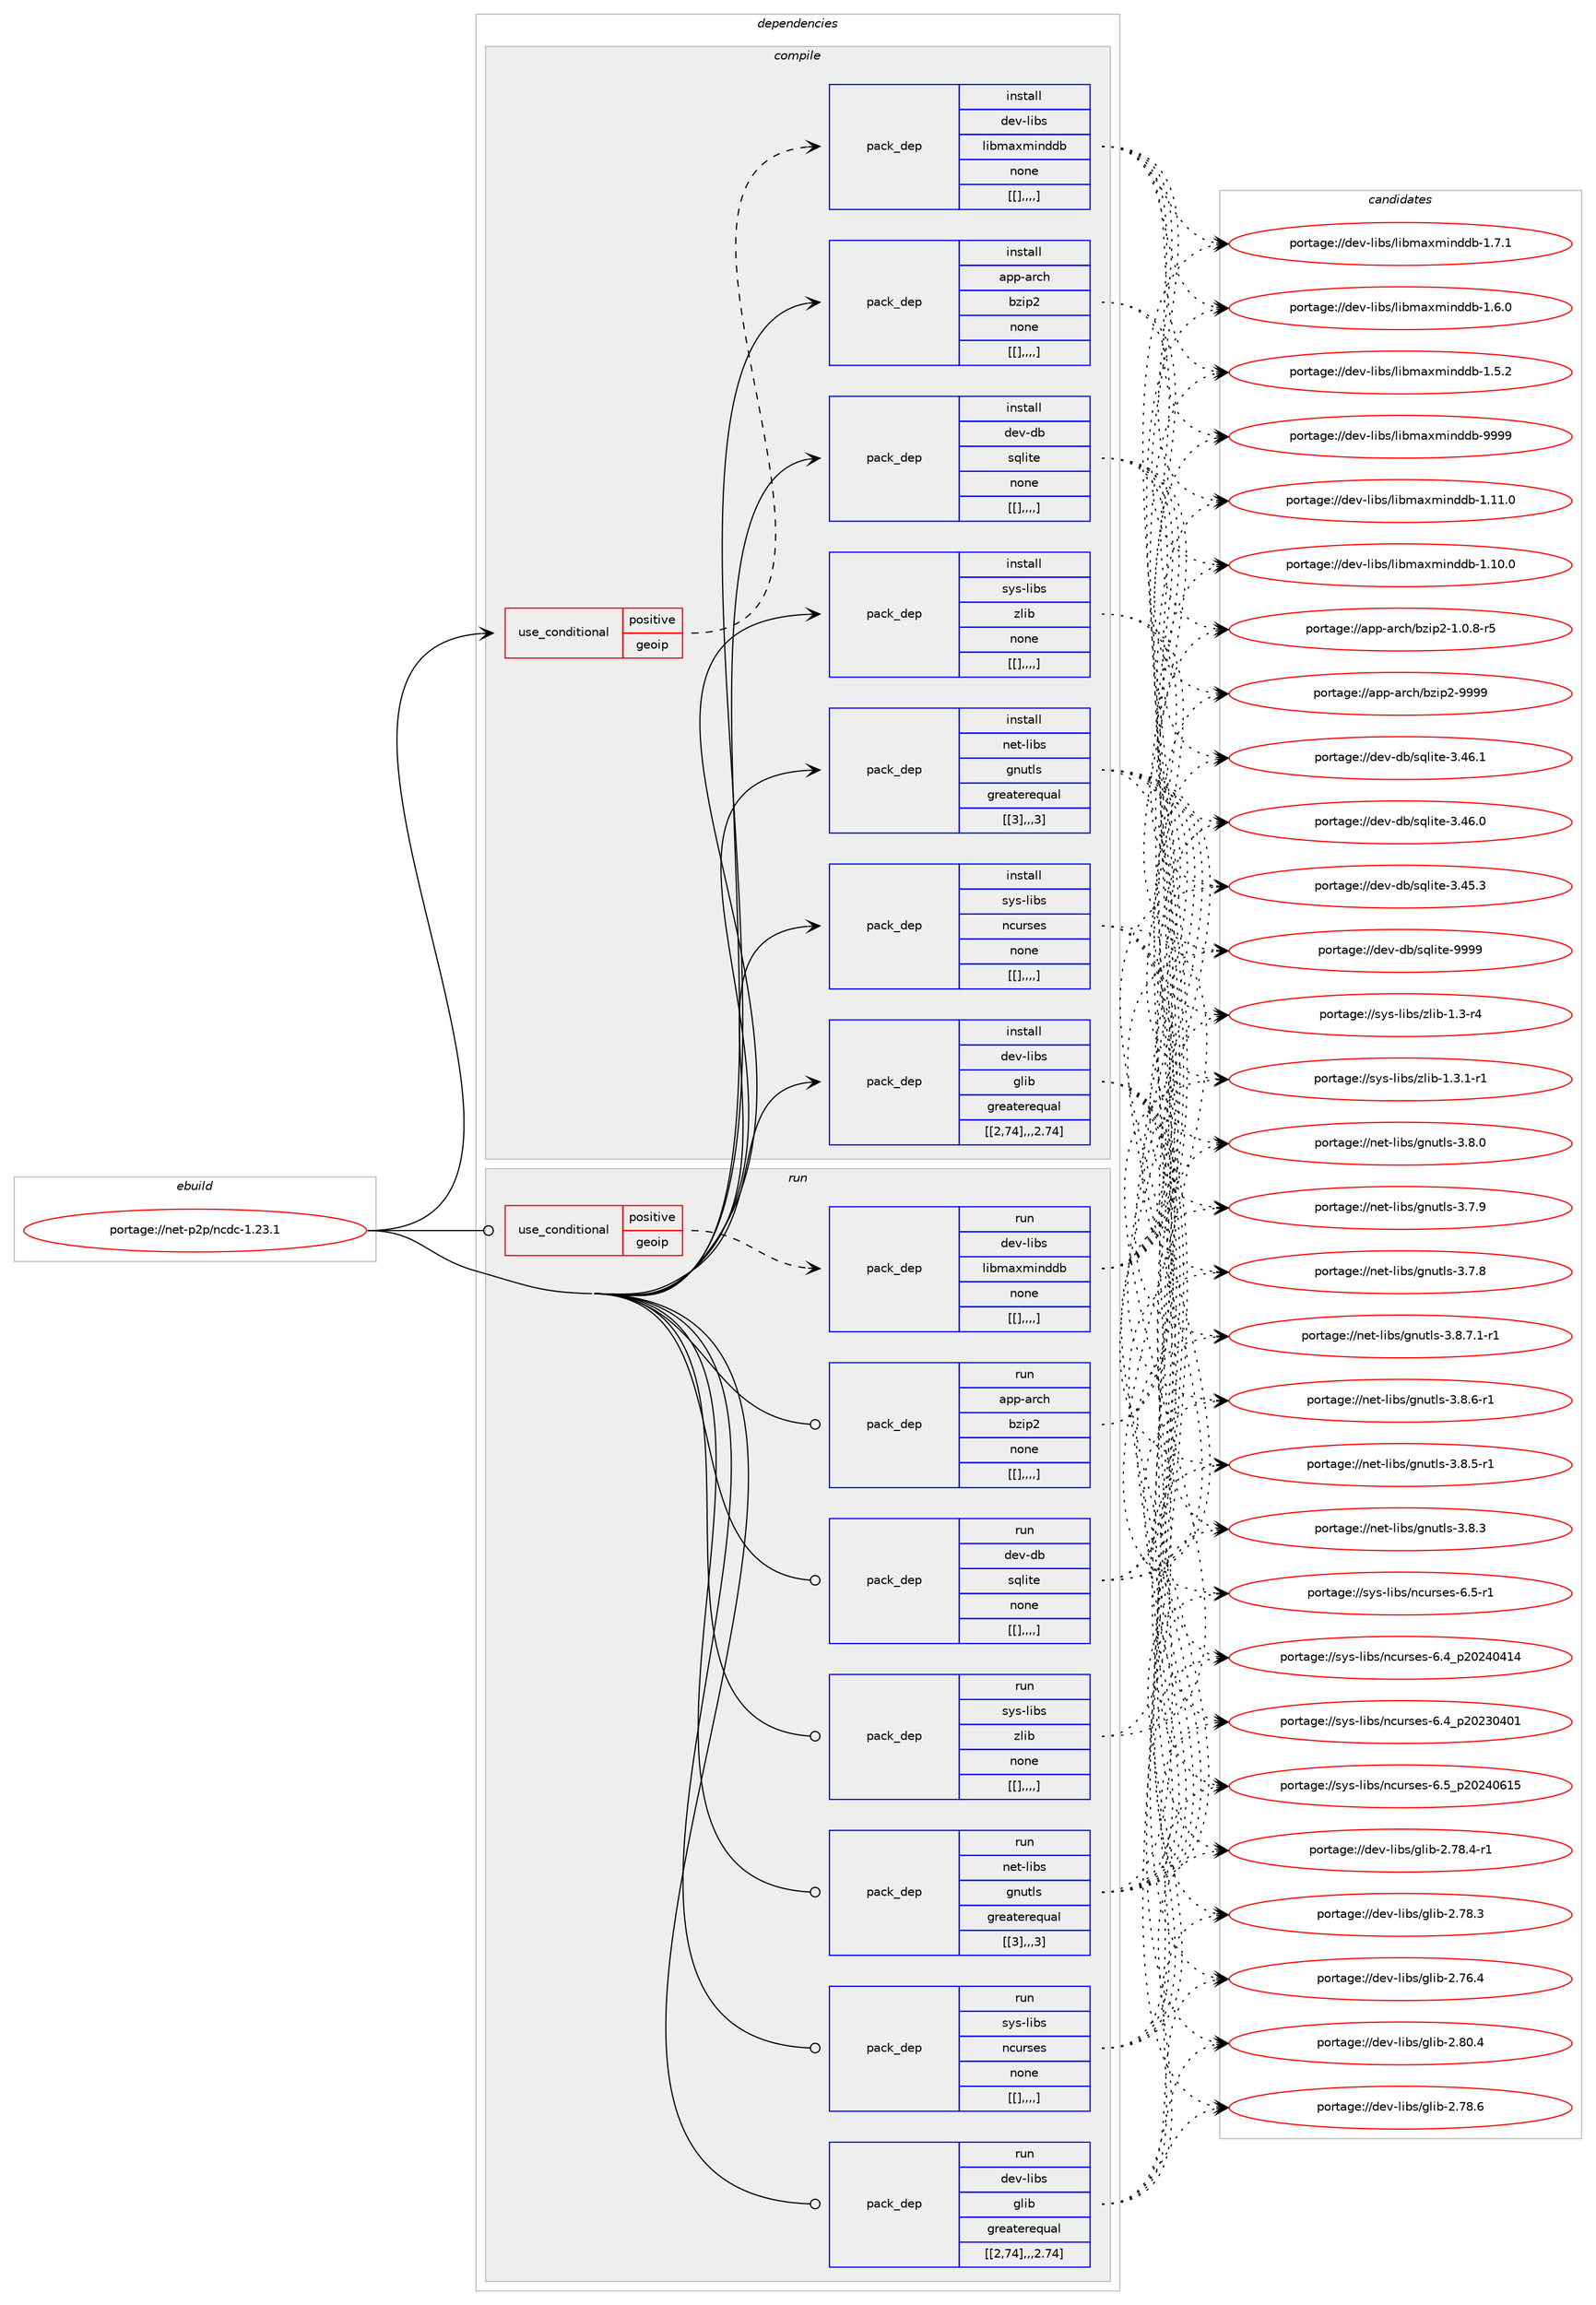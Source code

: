 digraph prolog {

# *************
# Graph options
# *************

newrank=true;
concentrate=true;
compound=true;
graph [rankdir=LR,fontname=Helvetica,fontsize=10,ranksep=1.5];#, ranksep=2.5, nodesep=0.2];
edge  [arrowhead=vee];
node  [fontname=Helvetica,fontsize=10];

# **********
# The ebuild
# **********

subgraph cluster_leftcol {
color=gray;
label=<<i>ebuild</i>>;
id [label="portage://net-p2p/ncdc-1.23.1", color=red, width=4, href="../net-p2p/ncdc-1.23.1.svg"];
}

# ****************
# The dependencies
# ****************

subgraph cluster_midcol {
color=gray;
label=<<i>dependencies</i>>;
subgraph cluster_compile {
fillcolor="#eeeeee";
style=filled;
label=<<i>compile</i>>;
subgraph cond104544 {
dependency398117 [label=<<TABLE BORDER="0" CELLBORDER="1" CELLSPACING="0" CELLPADDING="4"><TR><TD ROWSPAN="3" CELLPADDING="10">use_conditional</TD></TR><TR><TD>positive</TD></TR><TR><TD>geoip</TD></TR></TABLE>>, shape=none, color=red];
subgraph pack290661 {
dependency398118 [label=<<TABLE BORDER="0" CELLBORDER="1" CELLSPACING="0" CELLPADDING="4" WIDTH="220"><TR><TD ROWSPAN="6" CELLPADDING="30">pack_dep</TD></TR><TR><TD WIDTH="110">install</TD></TR><TR><TD>dev-libs</TD></TR><TR><TD>libmaxminddb</TD></TR><TR><TD>none</TD></TR><TR><TD>[[],,,,]</TD></TR></TABLE>>, shape=none, color=blue];
}
dependency398117:e -> dependency398118:w [weight=20,style="dashed",arrowhead="vee"];
}
id:e -> dependency398117:w [weight=20,style="solid",arrowhead="vee"];
subgraph pack290662 {
dependency398119 [label=<<TABLE BORDER="0" CELLBORDER="1" CELLSPACING="0" CELLPADDING="4" WIDTH="220"><TR><TD ROWSPAN="6" CELLPADDING="30">pack_dep</TD></TR><TR><TD WIDTH="110">install</TD></TR><TR><TD>app-arch</TD></TR><TR><TD>bzip2</TD></TR><TR><TD>none</TD></TR><TR><TD>[[],,,,]</TD></TR></TABLE>>, shape=none, color=blue];
}
id:e -> dependency398119:w [weight=20,style="solid",arrowhead="vee"];
subgraph pack290663 {
dependency398120 [label=<<TABLE BORDER="0" CELLBORDER="1" CELLSPACING="0" CELLPADDING="4" WIDTH="220"><TR><TD ROWSPAN="6" CELLPADDING="30">pack_dep</TD></TR><TR><TD WIDTH="110">install</TD></TR><TR><TD>dev-db</TD></TR><TR><TD>sqlite</TD></TR><TR><TD>none</TD></TR><TR><TD>[[],,,,]</TD></TR></TABLE>>, shape=none, color=blue];
}
id:e -> dependency398120:w [weight=20,style="solid",arrowhead="vee"];
subgraph pack290664 {
dependency398121 [label=<<TABLE BORDER="0" CELLBORDER="1" CELLSPACING="0" CELLPADDING="4" WIDTH="220"><TR><TD ROWSPAN="6" CELLPADDING="30">pack_dep</TD></TR><TR><TD WIDTH="110">install</TD></TR><TR><TD>dev-libs</TD></TR><TR><TD>glib</TD></TR><TR><TD>greaterequal</TD></TR><TR><TD>[[2,74],,,2.74]</TD></TR></TABLE>>, shape=none, color=blue];
}
id:e -> dependency398121:w [weight=20,style="solid",arrowhead="vee"];
subgraph pack290665 {
dependency398122 [label=<<TABLE BORDER="0" CELLBORDER="1" CELLSPACING="0" CELLPADDING="4" WIDTH="220"><TR><TD ROWSPAN="6" CELLPADDING="30">pack_dep</TD></TR><TR><TD WIDTH="110">install</TD></TR><TR><TD>net-libs</TD></TR><TR><TD>gnutls</TD></TR><TR><TD>greaterequal</TD></TR><TR><TD>[[3],,,3]</TD></TR></TABLE>>, shape=none, color=blue];
}
id:e -> dependency398122:w [weight=20,style="solid",arrowhead="vee"];
subgraph pack290666 {
dependency398123 [label=<<TABLE BORDER="0" CELLBORDER="1" CELLSPACING="0" CELLPADDING="4" WIDTH="220"><TR><TD ROWSPAN="6" CELLPADDING="30">pack_dep</TD></TR><TR><TD WIDTH="110">install</TD></TR><TR><TD>sys-libs</TD></TR><TR><TD>ncurses</TD></TR><TR><TD>none</TD></TR><TR><TD>[[],,,,]</TD></TR></TABLE>>, shape=none, color=blue];
}
id:e -> dependency398123:w [weight=20,style="solid",arrowhead="vee"];
subgraph pack290667 {
dependency398124 [label=<<TABLE BORDER="0" CELLBORDER="1" CELLSPACING="0" CELLPADDING="4" WIDTH="220"><TR><TD ROWSPAN="6" CELLPADDING="30">pack_dep</TD></TR><TR><TD WIDTH="110">install</TD></TR><TR><TD>sys-libs</TD></TR><TR><TD>zlib</TD></TR><TR><TD>none</TD></TR><TR><TD>[[],,,,]</TD></TR></TABLE>>, shape=none, color=blue];
}
id:e -> dependency398124:w [weight=20,style="solid",arrowhead="vee"];
}
subgraph cluster_compileandrun {
fillcolor="#eeeeee";
style=filled;
label=<<i>compile and run</i>>;
}
subgraph cluster_run {
fillcolor="#eeeeee";
style=filled;
label=<<i>run</i>>;
subgraph cond104545 {
dependency398125 [label=<<TABLE BORDER="0" CELLBORDER="1" CELLSPACING="0" CELLPADDING="4"><TR><TD ROWSPAN="3" CELLPADDING="10">use_conditional</TD></TR><TR><TD>positive</TD></TR><TR><TD>geoip</TD></TR></TABLE>>, shape=none, color=red];
subgraph pack290668 {
dependency398126 [label=<<TABLE BORDER="0" CELLBORDER="1" CELLSPACING="0" CELLPADDING="4" WIDTH="220"><TR><TD ROWSPAN="6" CELLPADDING="30">pack_dep</TD></TR><TR><TD WIDTH="110">run</TD></TR><TR><TD>dev-libs</TD></TR><TR><TD>libmaxminddb</TD></TR><TR><TD>none</TD></TR><TR><TD>[[],,,,]</TD></TR></TABLE>>, shape=none, color=blue];
}
dependency398125:e -> dependency398126:w [weight=20,style="dashed",arrowhead="vee"];
}
id:e -> dependency398125:w [weight=20,style="solid",arrowhead="odot"];
subgraph pack290669 {
dependency398127 [label=<<TABLE BORDER="0" CELLBORDER="1" CELLSPACING="0" CELLPADDING="4" WIDTH="220"><TR><TD ROWSPAN="6" CELLPADDING="30">pack_dep</TD></TR><TR><TD WIDTH="110">run</TD></TR><TR><TD>app-arch</TD></TR><TR><TD>bzip2</TD></TR><TR><TD>none</TD></TR><TR><TD>[[],,,,]</TD></TR></TABLE>>, shape=none, color=blue];
}
id:e -> dependency398127:w [weight=20,style="solid",arrowhead="odot"];
subgraph pack290670 {
dependency398128 [label=<<TABLE BORDER="0" CELLBORDER="1" CELLSPACING="0" CELLPADDING="4" WIDTH="220"><TR><TD ROWSPAN="6" CELLPADDING="30">pack_dep</TD></TR><TR><TD WIDTH="110">run</TD></TR><TR><TD>dev-db</TD></TR><TR><TD>sqlite</TD></TR><TR><TD>none</TD></TR><TR><TD>[[],,,,]</TD></TR></TABLE>>, shape=none, color=blue];
}
id:e -> dependency398128:w [weight=20,style="solid",arrowhead="odot"];
subgraph pack290671 {
dependency398129 [label=<<TABLE BORDER="0" CELLBORDER="1" CELLSPACING="0" CELLPADDING="4" WIDTH="220"><TR><TD ROWSPAN="6" CELLPADDING="30">pack_dep</TD></TR><TR><TD WIDTH="110">run</TD></TR><TR><TD>dev-libs</TD></TR><TR><TD>glib</TD></TR><TR><TD>greaterequal</TD></TR><TR><TD>[[2,74],,,2.74]</TD></TR></TABLE>>, shape=none, color=blue];
}
id:e -> dependency398129:w [weight=20,style="solid",arrowhead="odot"];
subgraph pack290672 {
dependency398130 [label=<<TABLE BORDER="0" CELLBORDER="1" CELLSPACING="0" CELLPADDING="4" WIDTH="220"><TR><TD ROWSPAN="6" CELLPADDING="30">pack_dep</TD></TR><TR><TD WIDTH="110">run</TD></TR><TR><TD>net-libs</TD></TR><TR><TD>gnutls</TD></TR><TR><TD>greaterequal</TD></TR><TR><TD>[[3],,,3]</TD></TR></TABLE>>, shape=none, color=blue];
}
id:e -> dependency398130:w [weight=20,style="solid",arrowhead="odot"];
subgraph pack290673 {
dependency398131 [label=<<TABLE BORDER="0" CELLBORDER="1" CELLSPACING="0" CELLPADDING="4" WIDTH="220"><TR><TD ROWSPAN="6" CELLPADDING="30">pack_dep</TD></TR><TR><TD WIDTH="110">run</TD></TR><TR><TD>sys-libs</TD></TR><TR><TD>ncurses</TD></TR><TR><TD>none</TD></TR><TR><TD>[[],,,,]</TD></TR></TABLE>>, shape=none, color=blue];
}
id:e -> dependency398131:w [weight=20,style="solid",arrowhead="odot"];
subgraph pack290674 {
dependency398132 [label=<<TABLE BORDER="0" CELLBORDER="1" CELLSPACING="0" CELLPADDING="4" WIDTH="220"><TR><TD ROWSPAN="6" CELLPADDING="30">pack_dep</TD></TR><TR><TD WIDTH="110">run</TD></TR><TR><TD>sys-libs</TD></TR><TR><TD>zlib</TD></TR><TR><TD>none</TD></TR><TR><TD>[[],,,,]</TD></TR></TABLE>>, shape=none, color=blue];
}
id:e -> dependency398132:w [weight=20,style="solid",arrowhead="odot"];
}
}

# **************
# The candidates
# **************

subgraph cluster_choices {
rank=same;
color=gray;
label=<<i>candidates</i>>;

subgraph choice290661 {
color=black;
nodesep=1;
choice1001011184510810598115471081059810997120109105110100100984557575757 [label="portage://dev-libs/libmaxminddb-9999", color=red, width=4,href="../dev-libs/libmaxminddb-9999.svg"];
choice10010111845108105981154710810598109971201091051101001009845494649494648 [label="portage://dev-libs/libmaxminddb-1.11.0", color=red, width=4,href="../dev-libs/libmaxminddb-1.11.0.svg"];
choice10010111845108105981154710810598109971201091051101001009845494649484648 [label="portage://dev-libs/libmaxminddb-1.10.0", color=red, width=4,href="../dev-libs/libmaxminddb-1.10.0.svg"];
choice100101118451081059811547108105981099712010910511010010098454946554649 [label="portage://dev-libs/libmaxminddb-1.7.1", color=red, width=4,href="../dev-libs/libmaxminddb-1.7.1.svg"];
choice100101118451081059811547108105981099712010910511010010098454946544648 [label="portage://dev-libs/libmaxminddb-1.6.0", color=red, width=4,href="../dev-libs/libmaxminddb-1.6.0.svg"];
choice100101118451081059811547108105981099712010910511010010098454946534650 [label="portage://dev-libs/libmaxminddb-1.5.2", color=red, width=4,href="../dev-libs/libmaxminddb-1.5.2.svg"];
dependency398118:e -> choice1001011184510810598115471081059810997120109105110100100984557575757:w [style=dotted,weight="100"];
dependency398118:e -> choice10010111845108105981154710810598109971201091051101001009845494649494648:w [style=dotted,weight="100"];
dependency398118:e -> choice10010111845108105981154710810598109971201091051101001009845494649484648:w [style=dotted,weight="100"];
dependency398118:e -> choice100101118451081059811547108105981099712010910511010010098454946554649:w [style=dotted,weight="100"];
dependency398118:e -> choice100101118451081059811547108105981099712010910511010010098454946544648:w [style=dotted,weight="100"];
dependency398118:e -> choice100101118451081059811547108105981099712010910511010010098454946534650:w [style=dotted,weight="100"];
}
subgraph choice290662 {
color=black;
nodesep=1;
choice971121124597114991044798122105112504557575757 [label="portage://app-arch/bzip2-9999", color=red, width=4,href="../app-arch/bzip2-9999.svg"];
choice971121124597114991044798122105112504549464846564511453 [label="portage://app-arch/bzip2-1.0.8-r5", color=red, width=4,href="../app-arch/bzip2-1.0.8-r5.svg"];
dependency398119:e -> choice971121124597114991044798122105112504557575757:w [style=dotted,weight="100"];
dependency398119:e -> choice971121124597114991044798122105112504549464846564511453:w [style=dotted,weight="100"];
}
subgraph choice290663 {
color=black;
nodesep=1;
choice1001011184510098471151131081051161014557575757 [label="portage://dev-db/sqlite-9999", color=red, width=4,href="../dev-db/sqlite-9999.svg"];
choice10010111845100984711511310810511610145514652544649 [label="portage://dev-db/sqlite-3.46.1", color=red, width=4,href="../dev-db/sqlite-3.46.1.svg"];
choice10010111845100984711511310810511610145514652544648 [label="portage://dev-db/sqlite-3.46.0", color=red, width=4,href="../dev-db/sqlite-3.46.0.svg"];
choice10010111845100984711511310810511610145514652534651 [label="portage://dev-db/sqlite-3.45.3", color=red, width=4,href="../dev-db/sqlite-3.45.3.svg"];
dependency398120:e -> choice1001011184510098471151131081051161014557575757:w [style=dotted,weight="100"];
dependency398120:e -> choice10010111845100984711511310810511610145514652544649:w [style=dotted,weight="100"];
dependency398120:e -> choice10010111845100984711511310810511610145514652544648:w [style=dotted,weight="100"];
dependency398120:e -> choice10010111845100984711511310810511610145514652534651:w [style=dotted,weight="100"];
}
subgraph choice290664 {
color=black;
nodesep=1;
choice1001011184510810598115471031081059845504656484652 [label="portage://dev-libs/glib-2.80.4", color=red, width=4,href="../dev-libs/glib-2.80.4.svg"];
choice1001011184510810598115471031081059845504655564654 [label="portage://dev-libs/glib-2.78.6", color=red, width=4,href="../dev-libs/glib-2.78.6.svg"];
choice10010111845108105981154710310810598455046555646524511449 [label="portage://dev-libs/glib-2.78.4-r1", color=red, width=4,href="../dev-libs/glib-2.78.4-r1.svg"];
choice1001011184510810598115471031081059845504655564651 [label="portage://dev-libs/glib-2.78.3", color=red, width=4,href="../dev-libs/glib-2.78.3.svg"];
choice1001011184510810598115471031081059845504655544652 [label="portage://dev-libs/glib-2.76.4", color=red, width=4,href="../dev-libs/glib-2.76.4.svg"];
dependency398121:e -> choice1001011184510810598115471031081059845504656484652:w [style=dotted,weight="100"];
dependency398121:e -> choice1001011184510810598115471031081059845504655564654:w [style=dotted,weight="100"];
dependency398121:e -> choice10010111845108105981154710310810598455046555646524511449:w [style=dotted,weight="100"];
dependency398121:e -> choice1001011184510810598115471031081059845504655564651:w [style=dotted,weight="100"];
dependency398121:e -> choice1001011184510810598115471031081059845504655544652:w [style=dotted,weight="100"];
}
subgraph choice290665 {
color=black;
nodesep=1;
choice11010111645108105981154710311011711610811545514656465546494511449 [label="portage://net-libs/gnutls-3.8.7.1-r1", color=red, width=4,href="../net-libs/gnutls-3.8.7.1-r1.svg"];
choice1101011164510810598115471031101171161081154551465646544511449 [label="portage://net-libs/gnutls-3.8.6-r1", color=red, width=4,href="../net-libs/gnutls-3.8.6-r1.svg"];
choice1101011164510810598115471031101171161081154551465646534511449 [label="portage://net-libs/gnutls-3.8.5-r1", color=red, width=4,href="../net-libs/gnutls-3.8.5-r1.svg"];
choice110101116451081059811547103110117116108115455146564651 [label="portage://net-libs/gnutls-3.8.3", color=red, width=4,href="../net-libs/gnutls-3.8.3.svg"];
choice110101116451081059811547103110117116108115455146564648 [label="portage://net-libs/gnutls-3.8.0", color=red, width=4,href="../net-libs/gnutls-3.8.0.svg"];
choice110101116451081059811547103110117116108115455146554657 [label="portage://net-libs/gnutls-3.7.9", color=red, width=4,href="../net-libs/gnutls-3.7.9.svg"];
choice110101116451081059811547103110117116108115455146554656 [label="portage://net-libs/gnutls-3.7.8", color=red, width=4,href="../net-libs/gnutls-3.7.8.svg"];
dependency398122:e -> choice11010111645108105981154710311011711610811545514656465546494511449:w [style=dotted,weight="100"];
dependency398122:e -> choice1101011164510810598115471031101171161081154551465646544511449:w [style=dotted,weight="100"];
dependency398122:e -> choice1101011164510810598115471031101171161081154551465646534511449:w [style=dotted,weight="100"];
dependency398122:e -> choice110101116451081059811547103110117116108115455146564651:w [style=dotted,weight="100"];
dependency398122:e -> choice110101116451081059811547103110117116108115455146564648:w [style=dotted,weight="100"];
dependency398122:e -> choice110101116451081059811547103110117116108115455146554657:w [style=dotted,weight="100"];
dependency398122:e -> choice110101116451081059811547103110117116108115455146554656:w [style=dotted,weight="100"];
}
subgraph choice290666 {
color=black;
nodesep=1;
choice1151211154510810598115471109911711411510111545544653951125048505248544953 [label="portage://sys-libs/ncurses-6.5_p20240615", color=red, width=4,href="../sys-libs/ncurses-6.5_p20240615.svg"];
choice11512111545108105981154711099117114115101115455446534511449 [label="portage://sys-libs/ncurses-6.5-r1", color=red, width=4,href="../sys-libs/ncurses-6.5-r1.svg"];
choice1151211154510810598115471109911711411510111545544652951125048505248524952 [label="portage://sys-libs/ncurses-6.4_p20240414", color=red, width=4,href="../sys-libs/ncurses-6.4_p20240414.svg"];
choice1151211154510810598115471109911711411510111545544652951125048505148524849 [label="portage://sys-libs/ncurses-6.4_p20230401", color=red, width=4,href="../sys-libs/ncurses-6.4_p20230401.svg"];
dependency398123:e -> choice1151211154510810598115471109911711411510111545544653951125048505248544953:w [style=dotted,weight="100"];
dependency398123:e -> choice11512111545108105981154711099117114115101115455446534511449:w [style=dotted,weight="100"];
dependency398123:e -> choice1151211154510810598115471109911711411510111545544652951125048505248524952:w [style=dotted,weight="100"];
dependency398123:e -> choice1151211154510810598115471109911711411510111545544652951125048505148524849:w [style=dotted,weight="100"];
}
subgraph choice290667 {
color=black;
nodesep=1;
choice115121115451081059811547122108105984549465146494511449 [label="portage://sys-libs/zlib-1.3.1-r1", color=red, width=4,href="../sys-libs/zlib-1.3.1-r1.svg"];
choice11512111545108105981154712210810598454946514511452 [label="portage://sys-libs/zlib-1.3-r4", color=red, width=4,href="../sys-libs/zlib-1.3-r4.svg"];
dependency398124:e -> choice115121115451081059811547122108105984549465146494511449:w [style=dotted,weight="100"];
dependency398124:e -> choice11512111545108105981154712210810598454946514511452:w [style=dotted,weight="100"];
}
subgraph choice290668 {
color=black;
nodesep=1;
choice1001011184510810598115471081059810997120109105110100100984557575757 [label="portage://dev-libs/libmaxminddb-9999", color=red, width=4,href="../dev-libs/libmaxminddb-9999.svg"];
choice10010111845108105981154710810598109971201091051101001009845494649494648 [label="portage://dev-libs/libmaxminddb-1.11.0", color=red, width=4,href="../dev-libs/libmaxminddb-1.11.0.svg"];
choice10010111845108105981154710810598109971201091051101001009845494649484648 [label="portage://dev-libs/libmaxminddb-1.10.0", color=red, width=4,href="../dev-libs/libmaxminddb-1.10.0.svg"];
choice100101118451081059811547108105981099712010910511010010098454946554649 [label="portage://dev-libs/libmaxminddb-1.7.1", color=red, width=4,href="../dev-libs/libmaxminddb-1.7.1.svg"];
choice100101118451081059811547108105981099712010910511010010098454946544648 [label="portage://dev-libs/libmaxminddb-1.6.0", color=red, width=4,href="../dev-libs/libmaxminddb-1.6.0.svg"];
choice100101118451081059811547108105981099712010910511010010098454946534650 [label="portage://dev-libs/libmaxminddb-1.5.2", color=red, width=4,href="../dev-libs/libmaxminddb-1.5.2.svg"];
dependency398126:e -> choice1001011184510810598115471081059810997120109105110100100984557575757:w [style=dotted,weight="100"];
dependency398126:e -> choice10010111845108105981154710810598109971201091051101001009845494649494648:w [style=dotted,weight="100"];
dependency398126:e -> choice10010111845108105981154710810598109971201091051101001009845494649484648:w [style=dotted,weight="100"];
dependency398126:e -> choice100101118451081059811547108105981099712010910511010010098454946554649:w [style=dotted,weight="100"];
dependency398126:e -> choice100101118451081059811547108105981099712010910511010010098454946544648:w [style=dotted,weight="100"];
dependency398126:e -> choice100101118451081059811547108105981099712010910511010010098454946534650:w [style=dotted,weight="100"];
}
subgraph choice290669 {
color=black;
nodesep=1;
choice971121124597114991044798122105112504557575757 [label="portage://app-arch/bzip2-9999", color=red, width=4,href="../app-arch/bzip2-9999.svg"];
choice971121124597114991044798122105112504549464846564511453 [label="portage://app-arch/bzip2-1.0.8-r5", color=red, width=4,href="../app-arch/bzip2-1.0.8-r5.svg"];
dependency398127:e -> choice971121124597114991044798122105112504557575757:w [style=dotted,weight="100"];
dependency398127:e -> choice971121124597114991044798122105112504549464846564511453:w [style=dotted,weight="100"];
}
subgraph choice290670 {
color=black;
nodesep=1;
choice1001011184510098471151131081051161014557575757 [label="portage://dev-db/sqlite-9999", color=red, width=4,href="../dev-db/sqlite-9999.svg"];
choice10010111845100984711511310810511610145514652544649 [label="portage://dev-db/sqlite-3.46.1", color=red, width=4,href="../dev-db/sqlite-3.46.1.svg"];
choice10010111845100984711511310810511610145514652544648 [label="portage://dev-db/sqlite-3.46.0", color=red, width=4,href="../dev-db/sqlite-3.46.0.svg"];
choice10010111845100984711511310810511610145514652534651 [label="portage://dev-db/sqlite-3.45.3", color=red, width=4,href="../dev-db/sqlite-3.45.3.svg"];
dependency398128:e -> choice1001011184510098471151131081051161014557575757:w [style=dotted,weight="100"];
dependency398128:e -> choice10010111845100984711511310810511610145514652544649:w [style=dotted,weight="100"];
dependency398128:e -> choice10010111845100984711511310810511610145514652544648:w [style=dotted,weight="100"];
dependency398128:e -> choice10010111845100984711511310810511610145514652534651:w [style=dotted,weight="100"];
}
subgraph choice290671 {
color=black;
nodesep=1;
choice1001011184510810598115471031081059845504656484652 [label="portage://dev-libs/glib-2.80.4", color=red, width=4,href="../dev-libs/glib-2.80.4.svg"];
choice1001011184510810598115471031081059845504655564654 [label="portage://dev-libs/glib-2.78.6", color=red, width=4,href="../dev-libs/glib-2.78.6.svg"];
choice10010111845108105981154710310810598455046555646524511449 [label="portage://dev-libs/glib-2.78.4-r1", color=red, width=4,href="../dev-libs/glib-2.78.4-r1.svg"];
choice1001011184510810598115471031081059845504655564651 [label="portage://dev-libs/glib-2.78.3", color=red, width=4,href="../dev-libs/glib-2.78.3.svg"];
choice1001011184510810598115471031081059845504655544652 [label="portage://dev-libs/glib-2.76.4", color=red, width=4,href="../dev-libs/glib-2.76.4.svg"];
dependency398129:e -> choice1001011184510810598115471031081059845504656484652:w [style=dotted,weight="100"];
dependency398129:e -> choice1001011184510810598115471031081059845504655564654:w [style=dotted,weight="100"];
dependency398129:e -> choice10010111845108105981154710310810598455046555646524511449:w [style=dotted,weight="100"];
dependency398129:e -> choice1001011184510810598115471031081059845504655564651:w [style=dotted,weight="100"];
dependency398129:e -> choice1001011184510810598115471031081059845504655544652:w [style=dotted,weight="100"];
}
subgraph choice290672 {
color=black;
nodesep=1;
choice11010111645108105981154710311011711610811545514656465546494511449 [label="portage://net-libs/gnutls-3.8.7.1-r1", color=red, width=4,href="../net-libs/gnutls-3.8.7.1-r1.svg"];
choice1101011164510810598115471031101171161081154551465646544511449 [label="portage://net-libs/gnutls-3.8.6-r1", color=red, width=4,href="../net-libs/gnutls-3.8.6-r1.svg"];
choice1101011164510810598115471031101171161081154551465646534511449 [label="portage://net-libs/gnutls-3.8.5-r1", color=red, width=4,href="../net-libs/gnutls-3.8.5-r1.svg"];
choice110101116451081059811547103110117116108115455146564651 [label="portage://net-libs/gnutls-3.8.3", color=red, width=4,href="../net-libs/gnutls-3.8.3.svg"];
choice110101116451081059811547103110117116108115455146564648 [label="portage://net-libs/gnutls-3.8.0", color=red, width=4,href="../net-libs/gnutls-3.8.0.svg"];
choice110101116451081059811547103110117116108115455146554657 [label="portage://net-libs/gnutls-3.7.9", color=red, width=4,href="../net-libs/gnutls-3.7.9.svg"];
choice110101116451081059811547103110117116108115455146554656 [label="portage://net-libs/gnutls-3.7.8", color=red, width=4,href="../net-libs/gnutls-3.7.8.svg"];
dependency398130:e -> choice11010111645108105981154710311011711610811545514656465546494511449:w [style=dotted,weight="100"];
dependency398130:e -> choice1101011164510810598115471031101171161081154551465646544511449:w [style=dotted,weight="100"];
dependency398130:e -> choice1101011164510810598115471031101171161081154551465646534511449:w [style=dotted,weight="100"];
dependency398130:e -> choice110101116451081059811547103110117116108115455146564651:w [style=dotted,weight="100"];
dependency398130:e -> choice110101116451081059811547103110117116108115455146564648:w [style=dotted,weight="100"];
dependency398130:e -> choice110101116451081059811547103110117116108115455146554657:w [style=dotted,weight="100"];
dependency398130:e -> choice110101116451081059811547103110117116108115455146554656:w [style=dotted,weight="100"];
}
subgraph choice290673 {
color=black;
nodesep=1;
choice1151211154510810598115471109911711411510111545544653951125048505248544953 [label="portage://sys-libs/ncurses-6.5_p20240615", color=red, width=4,href="../sys-libs/ncurses-6.5_p20240615.svg"];
choice11512111545108105981154711099117114115101115455446534511449 [label="portage://sys-libs/ncurses-6.5-r1", color=red, width=4,href="../sys-libs/ncurses-6.5-r1.svg"];
choice1151211154510810598115471109911711411510111545544652951125048505248524952 [label="portage://sys-libs/ncurses-6.4_p20240414", color=red, width=4,href="../sys-libs/ncurses-6.4_p20240414.svg"];
choice1151211154510810598115471109911711411510111545544652951125048505148524849 [label="portage://sys-libs/ncurses-6.4_p20230401", color=red, width=4,href="../sys-libs/ncurses-6.4_p20230401.svg"];
dependency398131:e -> choice1151211154510810598115471109911711411510111545544653951125048505248544953:w [style=dotted,weight="100"];
dependency398131:e -> choice11512111545108105981154711099117114115101115455446534511449:w [style=dotted,weight="100"];
dependency398131:e -> choice1151211154510810598115471109911711411510111545544652951125048505248524952:w [style=dotted,weight="100"];
dependency398131:e -> choice1151211154510810598115471109911711411510111545544652951125048505148524849:w [style=dotted,weight="100"];
}
subgraph choice290674 {
color=black;
nodesep=1;
choice115121115451081059811547122108105984549465146494511449 [label="portage://sys-libs/zlib-1.3.1-r1", color=red, width=4,href="../sys-libs/zlib-1.3.1-r1.svg"];
choice11512111545108105981154712210810598454946514511452 [label="portage://sys-libs/zlib-1.3-r4", color=red, width=4,href="../sys-libs/zlib-1.3-r4.svg"];
dependency398132:e -> choice115121115451081059811547122108105984549465146494511449:w [style=dotted,weight="100"];
dependency398132:e -> choice11512111545108105981154712210810598454946514511452:w [style=dotted,weight="100"];
}
}

}
